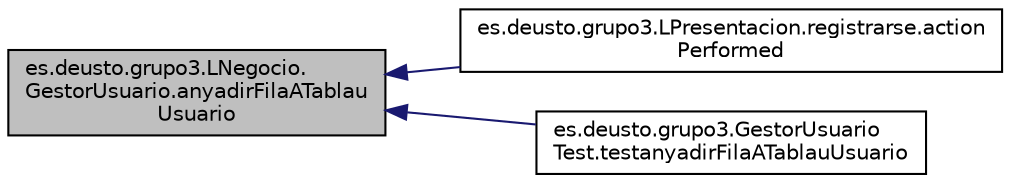 digraph "es.deusto.grupo3.LNegocio.GestorUsuario.anyadirFilaATablauUsuario"
{
  edge [fontname="Helvetica",fontsize="10",labelfontname="Helvetica",labelfontsize="10"];
  node [fontname="Helvetica",fontsize="10",shape=record];
  rankdir="LR";
  Node4 [label="es.deusto.grupo3.LNegocio.\lGestorUsuario.anyadirFilaATablau\lUsuario",height=0.2,width=0.4,color="black", fillcolor="grey75", style="filled", fontcolor="black"];
  Node4 -> Node5 [dir="back",color="midnightblue",fontsize="10",style="solid",fontname="Helvetica"];
  Node5 [label="es.deusto.grupo3.LPresentacion.registrarse.action\lPerformed",height=0.2,width=0.4,color="black", fillcolor="white", style="filled",URL="$classes_1_1deusto_1_1grupo3_1_1_l_presentacion_1_1registrarse.html#ad3d713de56aaee1a1d9a473710147241"];
  Node4 -> Node6 [dir="back",color="midnightblue",fontsize="10",style="solid",fontname="Helvetica"];
  Node6 [label="es.deusto.grupo3.GestorUsuario\lTest.testanyadirFilaATablauUsuario",height=0.2,width=0.4,color="black", fillcolor="white", style="filled",URL="$classes_1_1deusto_1_1grupo3_1_1_gestor_usuario_test.html#a4ac72ab4653b050abfc3daac54a451eb"];
}
